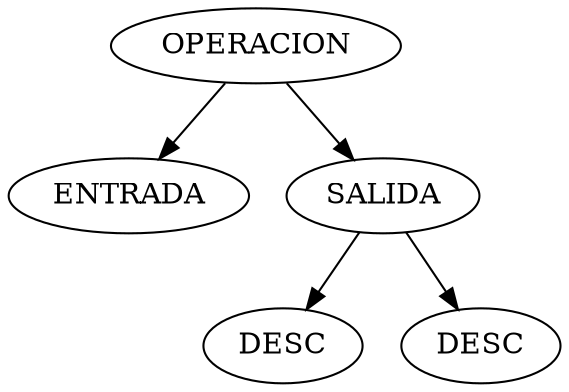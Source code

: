 digraph G
{
N0R0n0 [label="OPERACION"];
N1R0n0 [label=<ENTRADA>];
N1R0n1 [label="SALIDA"];
N2R0n0 [label=<DESC>];
N2R0n1 [label=<DESC>];

N0R0n0 -> N1R0n0;
N0R0n0 -> N1R0n1;
N1R0n1 -> N2R0n0;
N1R0n1 -> N2R0n1;

}
